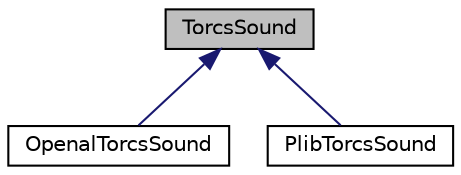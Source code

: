 digraph "TorcsSound"
{
  edge [fontname="Helvetica",fontsize="10",labelfontname="Helvetica",labelfontsize="10"];
  node [fontname="Helvetica",fontsize="10",shape=record];
  Node1 [label="TorcsSound",height=0.2,width=0.4,color="black", fillcolor="grey75", style="filled", fontcolor="black"];
  Node1 -> Node2 [dir="back",color="midnightblue",fontsize="10",style="solid",fontname="Helvetica"];
  Node2 [label="OpenalTorcsSound",height=0.2,width=0.4,color="black", fillcolor="white", style="filled",URL="$class_openal_torcs_sound.html",tooltip="Openal torcs sound. "];
  Node1 -> Node3 [dir="back",color="midnightblue",fontsize="10",style="solid",fontname="Helvetica"];
  Node3 [label="PlibTorcsSound",height=0.2,width=0.4,color="black", fillcolor="white", style="filled",URL="$class_plib_torcs_sound.html",tooltip="PLIB-specific torcs sound. "];
}
